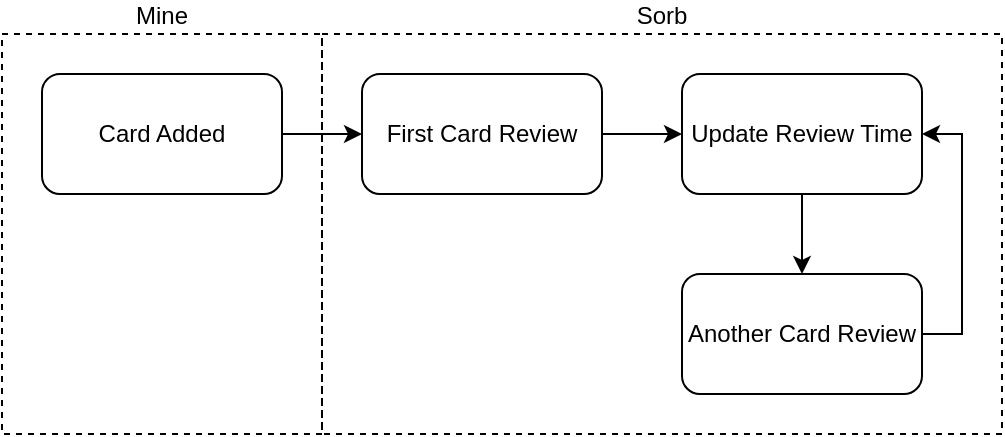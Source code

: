 <mxfile version="25.0.3">
  <diagram name="Halaman-1" id="q7tM2C_Jyh0czKtBBGvA">
    <mxGraphModel dx="880" dy="471" grid="1" gridSize="10" guides="1" tooltips="1" connect="1" arrows="1" fold="1" page="1" pageScale="1" pageWidth="827" pageHeight="1169" math="0" shadow="0">
      <root>
        <mxCell id="0" />
        <mxCell id="1" parent="0" />
        <mxCell id="cIElcQdMbaSdOkzjpbTx-10" value="Sorb" style="rounded=0;whiteSpace=wrap;html=1;fillColor=none;dashed=1;labelPosition=center;verticalLabelPosition=top;align=center;verticalAlign=bottom;" vertex="1" parent="1">
          <mxGeometry x="220" y="120" width="340" height="200" as="geometry" />
        </mxCell>
        <mxCell id="cIElcQdMbaSdOkzjpbTx-3" value="" style="edgeStyle=orthogonalEdgeStyle;rounded=0;orthogonalLoop=1;jettySize=auto;html=1;" edge="1" parent="1" source="cIElcQdMbaSdOkzjpbTx-1" target="cIElcQdMbaSdOkzjpbTx-2">
          <mxGeometry relative="1" as="geometry" />
        </mxCell>
        <mxCell id="cIElcQdMbaSdOkzjpbTx-1" value="Card Added" style="rounded=1;whiteSpace=wrap;html=1;" vertex="1" parent="1">
          <mxGeometry x="80" y="140" width="120" height="60" as="geometry" />
        </mxCell>
        <mxCell id="cIElcQdMbaSdOkzjpbTx-5" value="" style="edgeStyle=orthogonalEdgeStyle;rounded=0;orthogonalLoop=1;jettySize=auto;html=1;" edge="1" parent="1" source="cIElcQdMbaSdOkzjpbTx-2" target="cIElcQdMbaSdOkzjpbTx-4">
          <mxGeometry relative="1" as="geometry" />
        </mxCell>
        <mxCell id="cIElcQdMbaSdOkzjpbTx-2" value="First Card Review" style="whiteSpace=wrap;html=1;rounded=1;" vertex="1" parent="1">
          <mxGeometry x="240" y="140" width="120" height="60" as="geometry" />
        </mxCell>
        <mxCell id="cIElcQdMbaSdOkzjpbTx-7" value="" style="edgeStyle=orthogonalEdgeStyle;rounded=0;orthogonalLoop=1;jettySize=auto;html=1;" edge="1" parent="1" source="cIElcQdMbaSdOkzjpbTx-4" target="cIElcQdMbaSdOkzjpbTx-6">
          <mxGeometry relative="1" as="geometry" />
        </mxCell>
        <mxCell id="cIElcQdMbaSdOkzjpbTx-4" value="Update Review Time" style="whiteSpace=wrap;html=1;rounded=1;" vertex="1" parent="1">
          <mxGeometry x="400" y="140" width="120" height="60" as="geometry" />
        </mxCell>
        <mxCell id="cIElcQdMbaSdOkzjpbTx-8" style="edgeStyle=orthogonalEdgeStyle;rounded=0;orthogonalLoop=1;jettySize=auto;html=1;exitX=1;exitY=0.5;exitDx=0;exitDy=0;entryX=1;entryY=0.5;entryDx=0;entryDy=0;" edge="1" parent="1" source="cIElcQdMbaSdOkzjpbTx-6" target="cIElcQdMbaSdOkzjpbTx-4">
          <mxGeometry relative="1" as="geometry">
            <Array as="points">
              <mxPoint x="540" y="270" />
              <mxPoint x="540" y="170" />
            </Array>
          </mxGeometry>
        </mxCell>
        <mxCell id="cIElcQdMbaSdOkzjpbTx-6" value="Another Card Review" style="whiteSpace=wrap;html=1;rounded=1;" vertex="1" parent="1">
          <mxGeometry x="400" y="240" width="120" height="60" as="geometry" />
        </mxCell>
        <mxCell id="cIElcQdMbaSdOkzjpbTx-11" value="Mine" style="rounded=0;whiteSpace=wrap;html=1;fillColor=none;dashed=1;labelPosition=center;verticalLabelPosition=top;align=center;verticalAlign=bottom;" vertex="1" parent="1">
          <mxGeometry x="60" y="120" width="160" height="200" as="geometry" />
        </mxCell>
      </root>
    </mxGraphModel>
  </diagram>
</mxfile>
